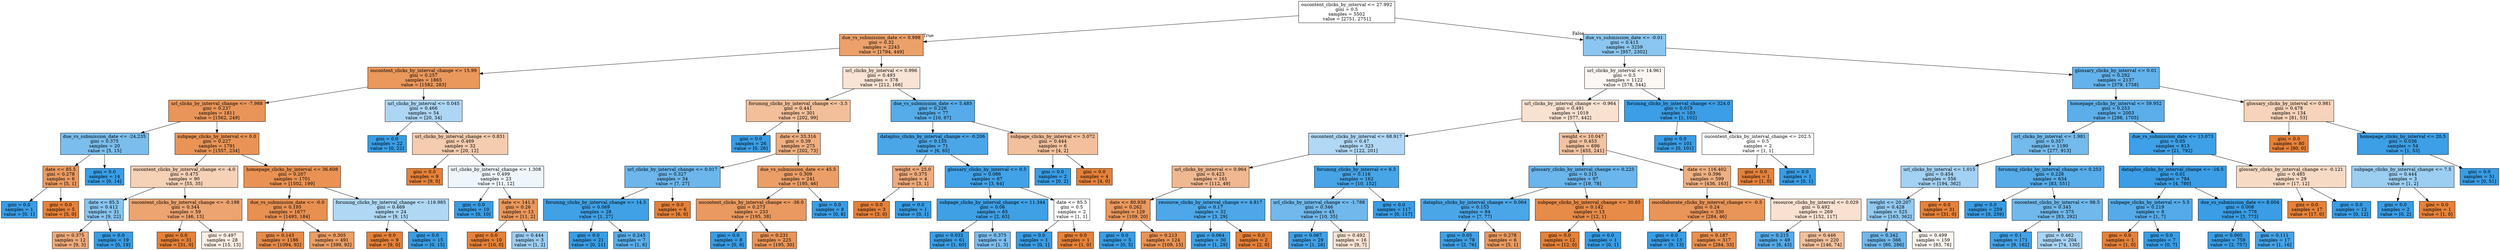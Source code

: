digraph Tree {
node [shape=box, style="filled", color="black"] ;
0 [label="oucontent_clicks_by_interval <= 27.992\ngini = 0.5\nsamples = 5502\nvalue = [2751, 2751]", fillcolor="#e5813900"] ;
1 [label="due_vs_submission_date <= 0.998\ngini = 0.32\nsamples = 2243\nvalue = [1794, 449]", fillcolor="#e58139bf"] ;
0 -> 1 [labeldistance=2.5, labelangle=45, headlabel="True"] ;
2 [label="oucontent_clicks_by_interval_change <= 15.99\ngini = 0.257\nsamples = 1865\nvalue = [1582, 283]", fillcolor="#e58139d1"] ;
1 -> 2 ;
3 [label="url_clicks_by_interval_change <= -7.988\ngini = 0.237\nsamples = 1811\nvalue = [1562, 249]", fillcolor="#e58139d6"] ;
2 -> 3 ;
4 [label="due_vs_submission_date <= -24.235\ngini = 0.375\nsamples = 20\nvalue = [5, 15]", fillcolor="#399de5aa"] ;
3 -> 4 ;
5 [label="date <= 85.5\ngini = 0.278\nsamples = 6\nvalue = [5, 1]", fillcolor="#e58139cc"] ;
4 -> 5 ;
6 [label="gini = 0.0\nsamples = 1\nvalue = [0, 1]", fillcolor="#399de5ff"] ;
5 -> 6 ;
7 [label="gini = 0.0\nsamples = 5\nvalue = [5, 0]", fillcolor="#e58139ff"] ;
5 -> 7 ;
8 [label="gini = 0.0\nsamples = 14\nvalue = [0, 14]", fillcolor="#399de5ff"] ;
4 -> 8 ;
9 [label="subpage_clicks_by_interval <= 0.0\ngini = 0.227\nsamples = 1791\nvalue = [1557, 234]", fillcolor="#e58139d9"] ;
3 -> 9 ;
10 [label="oucontent_clicks_by_interval_change <= -4.0\ngini = 0.475\nsamples = 90\nvalue = [55, 35]", fillcolor="#e581395d"] ;
9 -> 10 ;
11 [label="date <= 85.5\ngini = 0.412\nsamples = 31\nvalue = [9, 22]", fillcolor="#399de597"] ;
10 -> 11 ;
12 [label="gini = 0.375\nsamples = 12\nvalue = [9, 3]", fillcolor="#e58139aa"] ;
11 -> 12 ;
13 [label="gini = 0.0\nsamples = 19\nvalue = [0, 19]", fillcolor="#399de5ff"] ;
11 -> 13 ;
14 [label="oucontent_clicks_by_interval_change <= -0.198\ngini = 0.344\nsamples = 59\nvalue = [46, 13]", fillcolor="#e58139b7"] ;
10 -> 14 ;
15 [label="gini = 0.0\nsamples = 31\nvalue = [31, 0]", fillcolor="#e58139ff"] ;
14 -> 15 ;
16 [label="gini = 0.497\nsamples = 28\nvalue = [15, 13]", fillcolor="#e5813922"] ;
14 -> 16 ;
17 [label="homepage_clicks_by_interval <= 36.608\ngini = 0.207\nsamples = 1701\nvalue = [1502, 199]", fillcolor="#e58139dd"] ;
9 -> 17 ;
18 [label="due_vs_submission_date <= -0.0\ngini = 0.195\nsamples = 1677\nvalue = [1493, 184]", fillcolor="#e58139e0"] ;
17 -> 18 ;
19 [label="gini = 0.143\nsamples = 1186\nvalue = [1094, 92]", fillcolor="#e58139ea"] ;
18 -> 19 ;
20 [label="gini = 0.305\nsamples = 491\nvalue = [399, 92]", fillcolor="#e58139c4"] ;
18 -> 20 ;
21 [label="forumng_clicks_by_interval_change <= -116.985\ngini = 0.469\nsamples = 24\nvalue = [9, 15]", fillcolor="#399de566"] ;
17 -> 21 ;
22 [label="gini = 0.0\nsamples = 9\nvalue = [9, 0]", fillcolor="#e58139ff"] ;
21 -> 22 ;
23 [label="gini = 0.0\nsamples = 15\nvalue = [0, 15]", fillcolor="#399de5ff"] ;
21 -> 23 ;
24 [label="url_clicks_by_interval <= 0.045\ngini = 0.466\nsamples = 54\nvalue = [20, 34]", fillcolor="#399de569"] ;
2 -> 24 ;
25 [label="gini = 0.0\nsamples = 22\nvalue = [0, 22]", fillcolor="#399de5ff"] ;
24 -> 25 ;
26 [label="url_clicks_by_interval_change <= 0.831\ngini = 0.469\nsamples = 32\nvalue = [20, 12]", fillcolor="#e5813966"] ;
24 -> 26 ;
27 [label="gini = 0.0\nsamples = 9\nvalue = [9, 0]", fillcolor="#e58139ff"] ;
26 -> 27 ;
28 [label="url_clicks_by_interval_change <= 1.308\ngini = 0.499\nsamples = 23\nvalue = [11, 12]", fillcolor="#399de515"] ;
26 -> 28 ;
29 [label="gini = 0.0\nsamples = 10\nvalue = [0, 10]", fillcolor="#399de5ff"] ;
28 -> 29 ;
30 [label="date <= 141.5\ngini = 0.26\nsamples = 13\nvalue = [11, 2]", fillcolor="#e58139d1"] ;
28 -> 30 ;
31 [label="gini = 0.0\nsamples = 10\nvalue = [10, 0]", fillcolor="#e58139ff"] ;
30 -> 31 ;
32 [label="gini = 0.444\nsamples = 3\nvalue = [1, 2]", fillcolor="#399de57f"] ;
30 -> 32 ;
33 [label="url_clicks_by_interval <= 0.996\ngini = 0.493\nsamples = 378\nvalue = [212, 166]", fillcolor="#e5813937"] ;
1 -> 33 ;
34 [label="forumng_clicks_by_interval_change <= -3.5\ngini = 0.441\nsamples = 301\nvalue = [202, 99]", fillcolor="#e5813982"] ;
33 -> 34 ;
35 [label="gini = 0.0\nsamples = 26\nvalue = [0, 26]", fillcolor="#399de5ff"] ;
34 -> 35 ;
36 [label="date <= 33.316\ngini = 0.39\nsamples = 275\nvalue = [202, 73]", fillcolor="#e58139a3"] ;
34 -> 36 ;
37 [label="url_clicks_by_interval_change <= 0.017\ngini = 0.327\nsamples = 34\nvalue = [7, 27]", fillcolor="#399de5bd"] ;
36 -> 37 ;
38 [label="forumng_clicks_by_interval_change <= 14.5\ngini = 0.069\nsamples = 28\nvalue = [1, 27]", fillcolor="#399de5f6"] ;
37 -> 38 ;
39 [label="gini = 0.0\nsamples = 21\nvalue = [0, 21]", fillcolor="#399de5ff"] ;
38 -> 39 ;
40 [label="gini = 0.245\nsamples = 7\nvalue = [1, 6]", fillcolor="#399de5d4"] ;
38 -> 40 ;
41 [label="gini = 0.0\nsamples = 6\nvalue = [6, 0]", fillcolor="#e58139ff"] ;
37 -> 41 ;
42 [label="due_vs_submission_date <= 45.5\ngini = 0.309\nsamples = 241\nvalue = [195, 46]", fillcolor="#e58139c3"] ;
36 -> 42 ;
43 [label="oucontent_clicks_by_interval_change <= -36.0\ngini = 0.273\nsamples = 233\nvalue = [195, 38]", fillcolor="#e58139cd"] ;
42 -> 43 ;
44 [label="gini = 0.0\nsamples = 8\nvalue = [0, 8]", fillcolor="#399de5ff"] ;
43 -> 44 ;
45 [label="gini = 0.231\nsamples = 225\nvalue = [195, 30]", fillcolor="#e58139d8"] ;
43 -> 45 ;
46 [label="gini = 0.0\nsamples = 8\nvalue = [0, 8]", fillcolor="#399de5ff"] ;
42 -> 46 ;
47 [label="due_vs_submission_date <= 5.485\ngini = 0.226\nsamples = 77\nvalue = [10, 67]", fillcolor="#399de5d9"] ;
33 -> 47 ;
48 [label="dataplus_clicks_by_interval_change <= -0.206\ngini = 0.155\nsamples = 71\nvalue = [6, 65]", fillcolor="#399de5e7"] ;
47 -> 48 ;
49 [label="weight <= 25.0\ngini = 0.375\nsamples = 4\nvalue = [3, 1]", fillcolor="#e58139aa"] ;
48 -> 49 ;
50 [label="gini = 0.0\nsamples = 3\nvalue = [3, 0]", fillcolor="#e58139ff"] ;
49 -> 50 ;
51 [label="gini = 0.0\nsamples = 1\nvalue = [0, 1]", fillcolor="#399de5ff"] ;
49 -> 51 ;
52 [label="glossary_clicks_by_interval <= 0.5\ngini = 0.086\nsamples = 67\nvalue = [3, 64]", fillcolor="#399de5f3"] ;
48 -> 52 ;
53 [label="subpage_clicks_by_interval_change <= 11.344\ngini = 0.06\nsamples = 65\nvalue = [2, 63]", fillcolor="#399de5f7"] ;
52 -> 53 ;
54 [label="gini = 0.032\nsamples = 61\nvalue = [1, 60]", fillcolor="#399de5fb"] ;
53 -> 54 ;
55 [label="gini = 0.375\nsamples = 4\nvalue = [1, 3]", fillcolor="#399de5aa"] ;
53 -> 55 ;
56 [label="date <= 85.5\ngini = 0.5\nsamples = 2\nvalue = [1, 1]", fillcolor="#e5813900"] ;
52 -> 56 ;
57 [label="gini = 0.0\nsamples = 1\nvalue = [0, 1]", fillcolor="#399de5ff"] ;
56 -> 57 ;
58 [label="gini = 0.0\nsamples = 1\nvalue = [1, 0]", fillcolor="#e58139ff"] ;
56 -> 58 ;
59 [label="subpage_clicks_by_interval <= 3.072\ngini = 0.444\nsamples = 6\nvalue = [4, 2]", fillcolor="#e581397f"] ;
47 -> 59 ;
60 [label="gini = 0.0\nsamples = 2\nvalue = [0, 2]", fillcolor="#399de5ff"] ;
59 -> 60 ;
61 [label="gini = 0.0\nsamples = 4\nvalue = [4, 0]", fillcolor="#e58139ff"] ;
59 -> 61 ;
62 [label="due_vs_submission_date <= -0.01\ngini = 0.415\nsamples = 3259\nvalue = [957, 2302]", fillcolor="#399de595"] ;
0 -> 62 [labeldistance=2.5, labelangle=-45, headlabel="False"] ;
63 [label="url_clicks_by_interval <= 14.961\ngini = 0.5\nsamples = 1122\nvalue = [578, 544]", fillcolor="#e581390f"] ;
62 -> 63 ;
64 [label="url_clicks_by_interval_change <= -0.964\ngini = 0.491\nsamples = 1019\nvalue = [577, 442]", fillcolor="#e581393c"] ;
63 -> 64 ;
65 [label="oucontent_clicks_by_interval <= 68.917\ngini = 0.47\nsamples = 323\nvalue = [122, 201]", fillcolor="#399de564"] ;
64 -> 65 ;
66 [label="url_clicks_by_interval <= 0.964\ngini = 0.423\nsamples = 161\nvalue = [112, 49]", fillcolor="#e581398f"] ;
65 -> 66 ;
67 [label="date <= 80.938\ngini = 0.262\nsamples = 129\nvalue = [109, 20]", fillcolor="#e58139d0"] ;
66 -> 67 ;
68 [label="gini = 0.0\nsamples = 5\nvalue = [0, 5]", fillcolor="#399de5ff"] ;
67 -> 68 ;
69 [label="gini = 0.213\nsamples = 124\nvalue = [109, 15]", fillcolor="#e58139dc"] ;
67 -> 69 ;
70 [label="resource_clicks_by_interval_change <= 4.817\ngini = 0.17\nsamples = 32\nvalue = [3, 29]", fillcolor="#399de5e5"] ;
66 -> 70 ;
71 [label="gini = 0.064\nsamples = 30\nvalue = [1, 29]", fillcolor="#399de5f6"] ;
70 -> 71 ;
72 [label="gini = 0.0\nsamples = 2\nvalue = [2, 0]", fillcolor="#e58139ff"] ;
70 -> 72 ;
73 [label="forumng_clicks_by_interval <= 6.5\ngini = 0.116\nsamples = 162\nvalue = [10, 152]", fillcolor="#399de5ee"] ;
65 -> 73 ;
74 [label="url_clicks_by_interval_change <= -1.788\ngini = 0.346\nsamples = 45\nvalue = [10, 35]", fillcolor="#399de5b6"] ;
73 -> 74 ;
75 [label="gini = 0.067\nsamples = 29\nvalue = [1, 28]", fillcolor="#399de5f6"] ;
74 -> 75 ;
76 [label="gini = 0.492\nsamples = 16\nvalue = [9, 7]", fillcolor="#e5813939"] ;
74 -> 76 ;
77 [label="gini = 0.0\nsamples = 117\nvalue = [0, 117]", fillcolor="#399de5ff"] ;
73 -> 77 ;
78 [label="weight <= 10.047\ngini = 0.453\nsamples = 696\nvalue = [455, 241]", fillcolor="#e5813978"] ;
64 -> 78 ;
79 [label="glossary_clicks_by_interval_change <= 0.225\ngini = 0.315\nsamples = 97\nvalue = [19, 78]", fillcolor="#399de5c1"] ;
78 -> 79 ;
80 [label="dataplus_clicks_by_interval_change <= 0.064\ngini = 0.153\nsamples = 84\nvalue = [7, 77]", fillcolor="#399de5e8"] ;
79 -> 80 ;
81 [label="gini = 0.05\nsamples = 78\nvalue = [2, 76]", fillcolor="#399de5f8"] ;
80 -> 81 ;
82 [label="gini = 0.278\nsamples = 6\nvalue = [5, 1]", fillcolor="#e58139cc"] ;
80 -> 82 ;
83 [label="subpage_clicks_by_interval_change <= 30.85\ngini = 0.142\nsamples = 13\nvalue = [12, 1]", fillcolor="#e58139ea"] ;
79 -> 83 ;
84 [label="gini = 0.0\nsamples = 12\nvalue = [12, 0]", fillcolor="#e58139ff"] ;
83 -> 84 ;
85 [label="gini = 0.0\nsamples = 1\nvalue = [0, 1]", fillcolor="#399de5ff"] ;
83 -> 85 ;
86 [label="date <= 116.402\ngini = 0.396\nsamples = 599\nvalue = [436, 163]", fillcolor="#e58139a0"] ;
78 -> 86 ;
87 [label="oucollaborate_clicks_by_interval_change <= -0.5\ngini = 0.24\nsamples = 330\nvalue = [284, 46]", fillcolor="#e58139d6"] ;
86 -> 87 ;
88 [label="gini = 0.0\nsamples = 13\nvalue = [0, 13]", fillcolor="#399de5ff"] ;
87 -> 88 ;
89 [label="gini = 0.187\nsamples = 317\nvalue = [284, 33]", fillcolor="#e58139e1"] ;
87 -> 89 ;
90 [label="resource_clicks_by_interval <= 0.029\ngini = 0.492\nsamples = 269\nvalue = [152, 117]", fillcolor="#e581393b"] ;
86 -> 90 ;
91 [label="gini = 0.215\nsamples = 49\nvalue = [6, 43]", fillcolor="#399de5db"] ;
90 -> 91 ;
92 [label="gini = 0.446\nsamples = 220\nvalue = [146, 74]", fillcolor="#e581397e"] ;
90 -> 92 ;
93 [label="forumng_clicks_by_interval_change <= 324.0\ngini = 0.019\nsamples = 103\nvalue = [1, 102]", fillcolor="#399de5fc"] ;
63 -> 93 ;
94 [label="gini = 0.0\nsamples = 101\nvalue = [0, 101]", fillcolor="#399de5ff"] ;
93 -> 94 ;
95 [label="oucontent_clicks_by_interval_change <= 202.5\ngini = 0.5\nsamples = 2\nvalue = [1, 1]", fillcolor="#e5813900"] ;
93 -> 95 ;
96 [label="gini = 0.0\nsamples = 1\nvalue = [1, 0]", fillcolor="#e58139ff"] ;
95 -> 96 ;
97 [label="gini = 0.0\nsamples = 1\nvalue = [0, 1]", fillcolor="#399de5ff"] ;
95 -> 97 ;
98 [label="glossary_clicks_by_interval <= 0.01\ngini = 0.292\nsamples = 2137\nvalue = [379, 1758]", fillcolor="#399de5c8"] ;
62 -> 98 ;
99 [label="homepage_clicks_by_interval <= 59.952\ngini = 0.253\nsamples = 2003\nvalue = [298, 1705]", fillcolor="#399de5d2"] ;
98 -> 99 ;
100 [label="url_clicks_by_interval <= 1.981\ngini = 0.357\nsamples = 1190\nvalue = [277, 913]", fillcolor="#399de5b2"] ;
99 -> 100 ;
101 [label="url_clicks_by_interval <= 1.015\ngini = 0.454\nsamples = 556\nvalue = [194, 362]", fillcolor="#399de576"] ;
100 -> 101 ;
102 [label="weight <= 20.207\ngini = 0.428\nsamples = 525\nvalue = [163, 362]", fillcolor="#399de58c"] ;
101 -> 102 ;
103 [label="gini = 0.342\nsamples = 366\nvalue = [80, 286]", fillcolor="#399de5b8"] ;
102 -> 103 ;
104 [label="gini = 0.499\nsamples = 159\nvalue = [83, 76]", fillcolor="#e5813916"] ;
102 -> 104 ;
105 [label="gini = 0.0\nsamples = 31\nvalue = [31, 0]", fillcolor="#e58139ff"] ;
101 -> 105 ;
106 [label="forumng_clicks_by_interval_change <= 0.253\ngini = 0.228\nsamples = 634\nvalue = [83, 551]", fillcolor="#399de5d9"] ;
100 -> 106 ;
107 [label="gini = 0.0\nsamples = 259\nvalue = [0, 259]", fillcolor="#399de5ff"] ;
106 -> 107 ;
108 [label="oucontent_clicks_by_interval <= 98.5\ngini = 0.345\nsamples = 375\nvalue = [83, 292]", fillcolor="#399de5b7"] ;
106 -> 108 ;
109 [label="gini = 0.1\nsamples = 171\nvalue = [9, 162]", fillcolor="#399de5f1"] ;
108 -> 109 ;
110 [label="gini = 0.462\nsamples = 204\nvalue = [74, 130]", fillcolor="#399de56e"] ;
108 -> 110 ;
111 [label="due_vs_submission_date <= 13.073\ngini = 0.05\nsamples = 813\nvalue = [21, 792]", fillcolor="#399de5f8"] ;
99 -> 111 ;
112 [label="dataplus_clicks_by_interval_change <= -16.5\ngini = 0.01\nsamples = 784\nvalue = [4, 780]", fillcolor="#399de5fe"] ;
111 -> 112 ;
113 [label="subpage_clicks_by_interval <= 5.5\ngini = 0.219\nsamples = 8\nvalue = [1, 7]", fillcolor="#399de5db"] ;
112 -> 113 ;
114 [label="gini = 0.0\nsamples = 1\nvalue = [1, 0]", fillcolor="#e58139ff"] ;
113 -> 114 ;
115 [label="gini = 0.0\nsamples = 7\nvalue = [0, 7]", fillcolor="#399de5ff"] ;
113 -> 115 ;
116 [label="due_vs_submission_date <= 8.004\ngini = 0.008\nsamples = 776\nvalue = [3, 773]", fillcolor="#399de5fe"] ;
112 -> 116 ;
117 [label="gini = 0.005\nsamples = 759\nvalue = [2, 757]", fillcolor="#399de5fe"] ;
116 -> 117 ;
118 [label="gini = 0.111\nsamples = 17\nvalue = [1, 16]", fillcolor="#399de5ef"] ;
116 -> 118 ;
119 [label="glossary_clicks_by_interval_change <= -0.121\ngini = 0.485\nsamples = 29\nvalue = [17, 12]", fillcolor="#e581394b"] ;
111 -> 119 ;
120 [label="gini = 0.0\nsamples = 17\nvalue = [17, 0]", fillcolor="#e58139ff"] ;
119 -> 120 ;
121 [label="gini = 0.0\nsamples = 12\nvalue = [0, 12]", fillcolor="#399de5ff"] ;
119 -> 121 ;
122 [label="glossary_clicks_by_interval <= 0.981\ngini = 0.478\nsamples = 134\nvalue = [81, 53]", fillcolor="#e5813958"] ;
98 -> 122 ;
123 [label="gini = 0.0\nsamples = 80\nvalue = [80, 0]", fillcolor="#e58139ff"] ;
122 -> 123 ;
124 [label="homepage_clicks_by_interval <= 20.5\ngini = 0.036\nsamples = 54\nvalue = [1, 53]", fillcolor="#399de5fa"] ;
122 -> 124 ;
125 [label="subpage_clicks_by_interval_change <= 7.5\ngini = 0.444\nsamples = 3\nvalue = [1, 2]", fillcolor="#399de57f"] ;
124 -> 125 ;
126 [label="gini = 0.0\nsamples = 2\nvalue = [0, 2]", fillcolor="#399de5ff"] ;
125 -> 126 ;
127 [label="gini = 0.0\nsamples = 1\nvalue = [1, 0]", fillcolor="#e58139ff"] ;
125 -> 127 ;
128 [label="gini = 0.0\nsamples = 51\nvalue = [0, 51]", fillcolor="#399de5ff"] ;
124 -> 128 ;
}